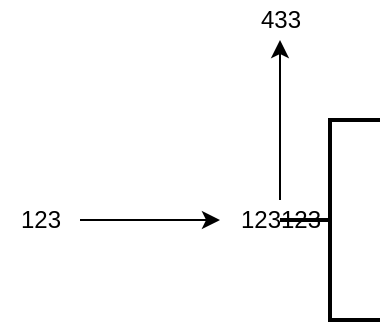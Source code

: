 <mxfile version="15.5.4" type="github">
  <diagram id="GRsntV2cwEwflnzZ1A9t" name="Page-1">
    <mxGraphModel dx="981" dy="548" grid="1" gridSize="10" guides="1" tooltips="1" connect="1" arrows="1" fold="1" page="1" pageScale="1" pageWidth="827" pageHeight="1169" math="0" shadow="0">
      <root>
        <mxCell id="0" />
        <mxCell id="1" parent="0" />
        <mxCell id="6D9asjFF9piGMcfMGxkZ-5" value="" style="edgeStyle=orthogonalEdgeStyle;rounded=0;orthogonalLoop=1;jettySize=auto;html=1;" edge="1" parent="1" source="6D9asjFF9piGMcfMGxkZ-1" target="6D9asjFF9piGMcfMGxkZ-4">
          <mxGeometry relative="1" as="geometry" />
        </mxCell>
        <mxCell id="6D9asjFF9piGMcfMGxkZ-1" value="123" style="text;html=1;align=center;verticalAlign=middle;resizable=0;points=[];autosize=1;strokeColor=none;fillColor=none;" vertex="1" parent="1">
          <mxGeometry x="380" y="270" width="40" height="20" as="geometry" />
        </mxCell>
        <mxCell id="6D9asjFF9piGMcfMGxkZ-7" value="" style="edgeStyle=orthogonalEdgeStyle;rounded=0;orthogonalLoop=1;jettySize=auto;html=1;" edge="1" parent="1" source="6D9asjFF9piGMcfMGxkZ-4" target="6D9asjFF9piGMcfMGxkZ-6">
          <mxGeometry relative="1" as="geometry" />
        </mxCell>
        <mxCell id="6D9asjFF9piGMcfMGxkZ-4" value="123123" style="text;html=1;align=center;verticalAlign=middle;resizable=0;points=[];autosize=1;strokeColor=none;fillColor=none;" vertex="1" parent="1">
          <mxGeometry x="490" y="270" width="60" height="20" as="geometry" />
        </mxCell>
        <mxCell id="6D9asjFF9piGMcfMGxkZ-6" value="433" style="text;html=1;align=center;verticalAlign=middle;resizable=0;points=[];autosize=1;strokeColor=none;fillColor=none;" vertex="1" parent="1">
          <mxGeometry x="500" y="170" width="40" height="20" as="geometry" />
        </mxCell>
        <mxCell id="6D9asjFF9piGMcfMGxkZ-8" value="" style="strokeWidth=2;html=1;shape=mxgraph.flowchart.annotation_2;align=left;labelPosition=right;pointerEvents=1;" vertex="1" parent="1">
          <mxGeometry x="520" y="230" width="50" height="100" as="geometry" />
        </mxCell>
      </root>
    </mxGraphModel>
  </diagram>
</mxfile>
